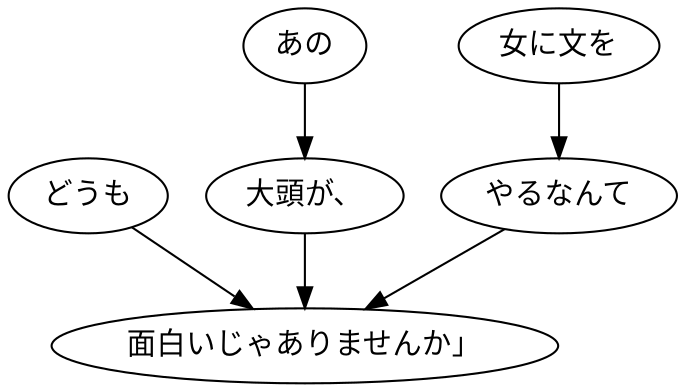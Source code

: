digraph graph7546 {
	node0 [label="どうも"];
	node1 [label="あの"];
	node2 [label="大頭が、"];
	node3 [label="女に文を"];
	node4 [label="やるなんて"];
	node5 [label="面白いじゃありませんか」"];
	node0 -> node5;
	node1 -> node2;
	node2 -> node5;
	node3 -> node4;
	node4 -> node5;
}
